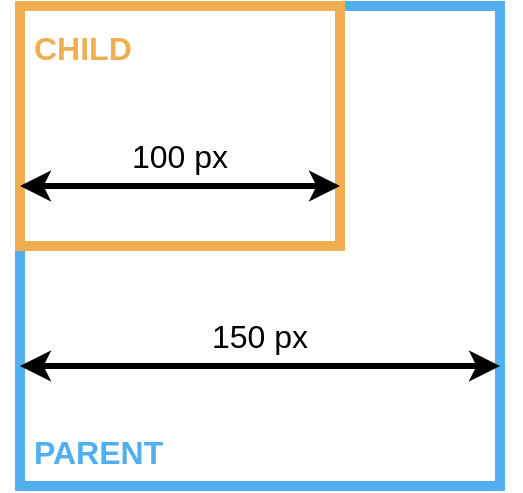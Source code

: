 <mxfile version="20.0.4" type="device"><diagram id="1ocuGJvBKzZqcm6xXVig" name="Page-1"><mxGraphModel dx="1038" dy="666" grid="1" gridSize="10" guides="1" tooltips="1" connect="1" arrows="1" fold="1" page="1" pageScale="1" pageWidth="850" pageHeight="1100" math="0" shadow="0"><root><mxCell id="0"/><mxCell id="1" parent="0"/><mxCell id="CqRzdctpPO0TW8mD-4d6-1" value="PARENT" style="rounded=0;whiteSpace=wrap;html=1;align=left;verticalAlign=bottom;spacingLeft=5;spacingBottom=5;fillColor=none;strokeColor=#51AFEF;strokeWidth=5;fontColor=#51AFEF;fontStyle=1;fontSize=16;" vertex="1" parent="1"><mxGeometry x="120" y="120" width="240" height="240" as="geometry"/></mxCell><mxCell id="CqRzdctpPO0TW8mD-4d6-2" value="CHILD" style="rounded=0;whiteSpace=wrap;html=1;fillColor=none;strokeColor=#EFAF51;strokeWidth=5;fontColor=#EFAF51;fontSize=16;fontStyle=1;align=left;verticalAlign=top;spacingLeft=5;spacingBottom=0;spacingTop=5;" vertex="1" parent="1"><mxGeometry x="120" y="120" width="160" height="120" as="geometry"/></mxCell><mxCell id="CqRzdctpPO0TW8mD-4d6-3" value="" style="endArrow=classic;startArrow=classic;html=1;rounded=0;entryX=1;entryY=0.75;entryDx=0;entryDy=0;exitX=0;exitY=0.75;exitDx=0;exitDy=0;strokeWidth=3;" edge="1" parent="1" source="CqRzdctpPO0TW8mD-4d6-2" target="CqRzdctpPO0TW8mD-4d6-2"><mxGeometry width="50" height="50" relative="1" as="geometry"><mxPoint x="120" y="160" as="sourcePoint"/><mxPoint x="170" y="110" as="targetPoint"/></mxGeometry></mxCell><mxCell id="CqRzdctpPO0TW8mD-4d6-4" value="&lt;font style=&quot;font-size: 16px;&quot;&gt;100 px&lt;/font&gt;" style="text;html=1;strokeColor=none;fillColor=none;align=center;verticalAlign=middle;whiteSpace=wrap;rounded=0;" vertex="1" parent="1"><mxGeometry x="170" y="180" width="60" height="30" as="geometry"/></mxCell><mxCell id="CqRzdctpPO0TW8mD-4d6-5" value="" style="endArrow=classic;startArrow=classic;html=1;rounded=0;entryX=1;entryY=0.75;entryDx=0;entryDy=0;exitX=0;exitY=0.75;exitDx=0;exitDy=0;strokeWidth=3;" edge="1" parent="1" source="CqRzdctpPO0TW8mD-4d6-1" target="CqRzdctpPO0TW8mD-4d6-1"><mxGeometry width="50" height="50" relative="1" as="geometry"><mxPoint x="120" y="320" as="sourcePoint"/><mxPoint x="280" y="320" as="targetPoint"/></mxGeometry></mxCell><mxCell id="CqRzdctpPO0TW8mD-4d6-6" value="&lt;font style=&quot;font-size: 16px;&quot;&gt;150 px&lt;/font&gt;" style="text;html=1;strokeColor=none;fillColor=none;align=center;verticalAlign=middle;whiteSpace=wrap;rounded=0;" vertex="1" parent="1"><mxGeometry x="210" y="270" width="60" height="30" as="geometry"/></mxCell></root></mxGraphModel></diagram></mxfile>